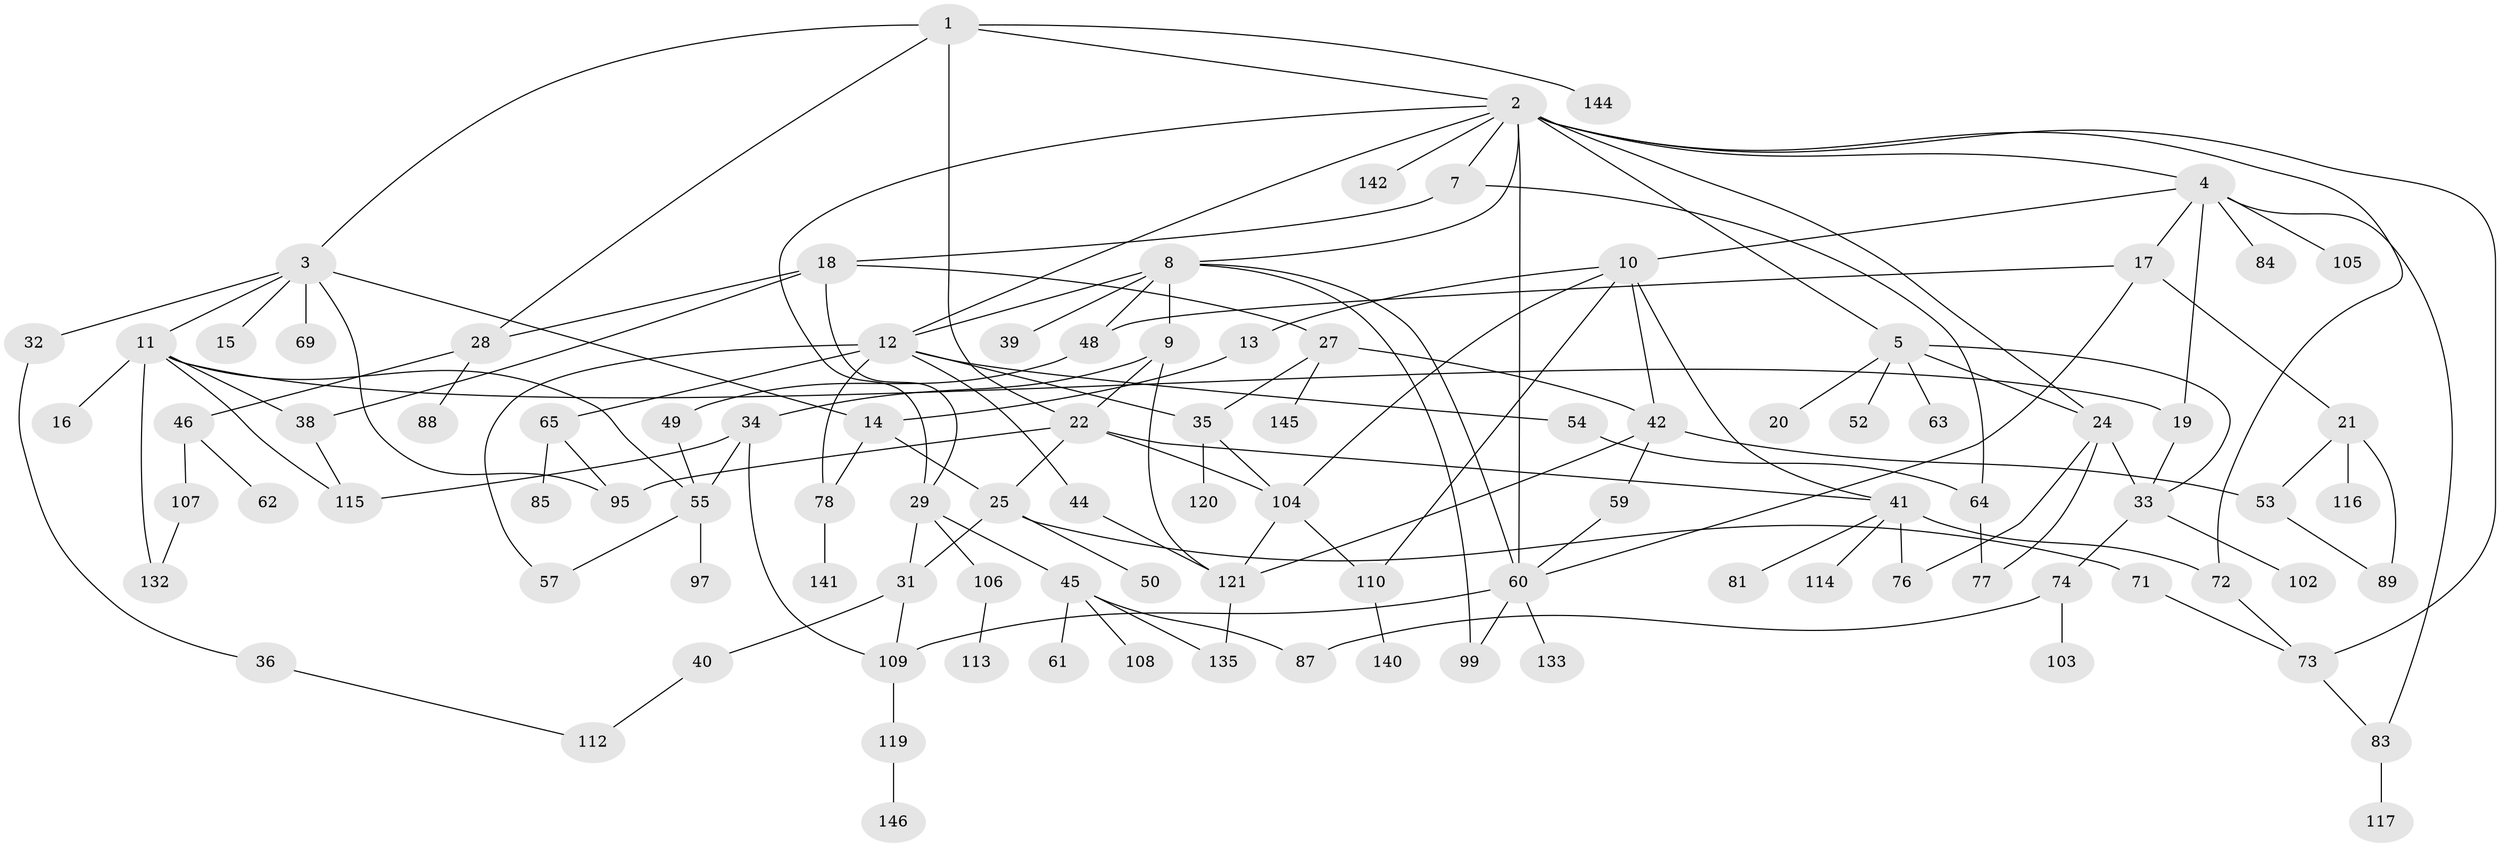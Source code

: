 // Generated by graph-tools (version 1.1) at 2025/23/03/03/25 07:23:31]
// undirected, 100 vertices, 148 edges
graph export_dot {
graph [start="1"]
  node [color=gray90,style=filled];
  1 [super="+37"];
  2 [super="+23"];
  3 [super="+6"];
  4 [super="+96"];
  5 [super="+43"];
  7;
  8 [super="+92"];
  9;
  10 [super="+68"];
  11 [super="+66"];
  12 [super="+86"];
  13;
  14;
  15;
  16 [super="+70"];
  17;
  18 [super="+75"];
  19 [super="+137"];
  20;
  21;
  22 [super="+79"];
  24 [super="+30"];
  25 [super="+26"];
  27 [super="+131"];
  28;
  29;
  31 [super="+82"];
  32;
  33 [super="+58"];
  34 [super="+124"];
  35 [super="+80"];
  36 [super="+51"];
  38 [super="+47"];
  39;
  40;
  41 [super="+127"];
  42 [super="+56"];
  44;
  45 [super="+100"];
  46 [super="+98"];
  48 [super="+126"];
  49;
  50;
  52;
  53;
  54;
  55 [super="+129"];
  57;
  59 [super="+67"];
  60 [super="+93"];
  61 [super="+136"];
  62 [super="+94"];
  63;
  64 [super="+130"];
  65;
  69;
  71 [super="+122"];
  72 [super="+134"];
  73;
  74;
  76;
  77;
  78 [super="+118"];
  81;
  83 [super="+90"];
  84 [super="+111"];
  85;
  87 [super="+139"];
  88 [super="+143"];
  89 [super="+91"];
  95 [super="+101"];
  97;
  99;
  102;
  103;
  104 [super="+123"];
  105 [super="+125"];
  106;
  107;
  108;
  109 [super="+128"];
  110;
  112;
  113;
  114;
  115;
  116;
  117;
  119;
  120;
  121 [super="+138"];
  132;
  133;
  135;
  140 [super="+147"];
  141;
  142;
  144;
  145;
  146;
  1 -- 2;
  1 -- 3;
  1 -- 28;
  1 -- 144;
  1 -- 22;
  2 -- 4;
  2 -- 5;
  2 -- 7;
  2 -- 8;
  2 -- 12;
  2 -- 29;
  2 -- 72;
  2 -- 24;
  2 -- 73;
  2 -- 60;
  2 -- 142;
  3 -- 14;
  3 -- 32;
  3 -- 69;
  3 -- 11;
  3 -- 15;
  3 -- 95;
  4 -- 10;
  4 -- 17;
  4 -- 83;
  4 -- 84;
  4 -- 105;
  4 -- 19;
  5 -- 20;
  5 -- 33;
  5 -- 52;
  5 -- 63;
  5 -- 24;
  7 -- 18;
  7 -- 64;
  8 -- 9;
  8 -- 39;
  8 -- 99;
  8 -- 12;
  8 -- 60;
  8 -- 48;
  9 -- 22;
  9 -- 34;
  9 -- 121;
  10 -- 13;
  10 -- 104;
  10 -- 42;
  10 -- 110;
  10 -- 41;
  11 -- 16;
  11 -- 19;
  11 -- 115;
  11 -- 132;
  11 -- 55;
  11 -- 38;
  12 -- 35;
  12 -- 44;
  12 -- 54;
  12 -- 57;
  12 -- 65;
  12 -- 78;
  13 -- 14;
  14 -- 78;
  14 -- 25;
  17 -- 21;
  17 -- 48;
  17 -- 60;
  18 -- 27;
  18 -- 38;
  18 -- 28;
  18 -- 29;
  19 -- 33;
  21 -- 53;
  21 -- 89;
  21 -- 116;
  22 -- 25;
  22 -- 41;
  22 -- 104;
  22 -- 95;
  24 -- 76;
  24 -- 77;
  24 -- 33;
  25 -- 31;
  25 -- 50;
  25 -- 71;
  27 -- 42;
  27 -- 145;
  27 -- 35;
  28 -- 46;
  28 -- 88;
  29 -- 45;
  29 -- 106;
  29 -- 31;
  31 -- 40;
  31 -- 109;
  32 -- 36;
  33 -- 102;
  33 -- 74;
  34 -- 109;
  34 -- 115;
  34 -- 55;
  35 -- 104;
  35 -- 120;
  36 -- 112;
  38 -- 115;
  40 -- 112;
  41 -- 81;
  41 -- 114;
  41 -- 76;
  41 -- 72;
  42 -- 59;
  42 -- 53;
  42 -- 121;
  44 -- 121;
  45 -- 61;
  45 -- 87;
  45 -- 135;
  45 -- 108;
  46 -- 62;
  46 -- 107;
  48 -- 49;
  49 -- 55;
  53 -- 89;
  54 -- 64;
  55 -- 97;
  55 -- 57;
  59 -- 60;
  60 -- 99;
  60 -- 109;
  60 -- 133;
  64 -- 77;
  65 -- 85;
  65 -- 95;
  71 -- 73;
  72 -- 73;
  73 -- 83;
  74 -- 103;
  74 -- 87;
  78 -- 141;
  83 -- 117;
  104 -- 110;
  104 -- 121;
  106 -- 113;
  107 -- 132;
  109 -- 119;
  110 -- 140;
  119 -- 146;
  121 -- 135;
}
